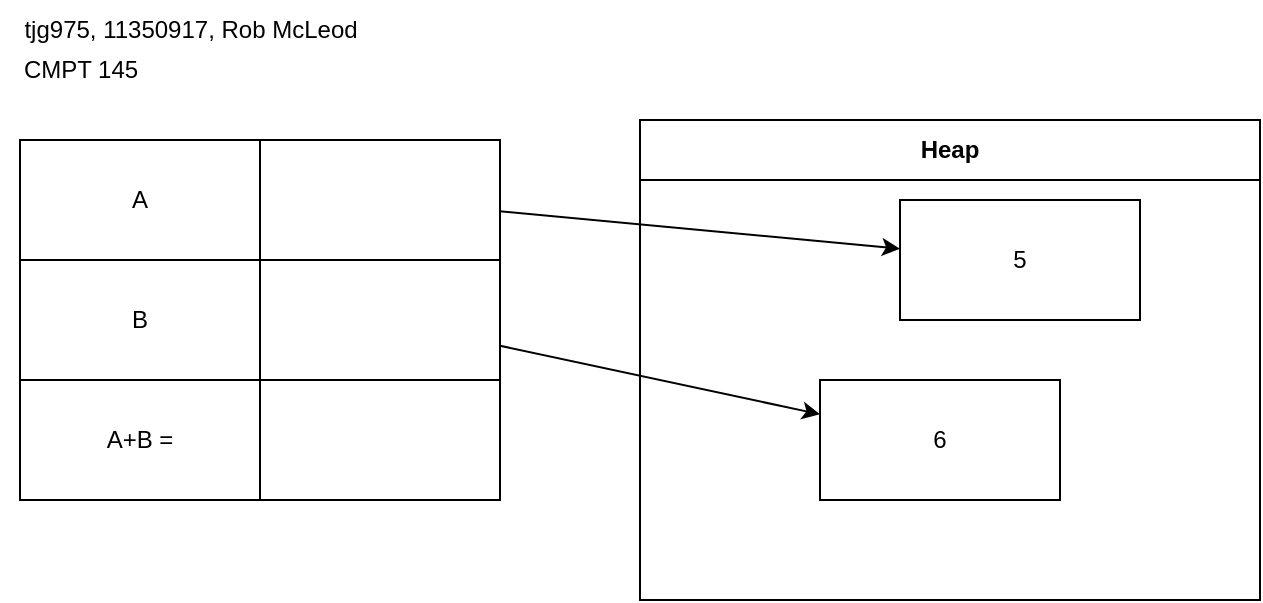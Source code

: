<mxfile version="26.0.7">
  <diagram id="C5RBs43oDa-KdzZeNtuy" name="Page-1">
    <mxGraphModel dx="880" dy="462" grid="1" gridSize="10" guides="1" tooltips="1" connect="1" arrows="1" fold="1" page="1" pageScale="1" pageWidth="827" pageHeight="1169" math="0" shadow="0">
      <root>
        <mxCell id="WIyWlLk6GJQsqaUBKTNV-0" />
        <mxCell id="WIyWlLk6GJQsqaUBKTNV-1" parent="WIyWlLk6GJQsqaUBKTNV-0" />
        <mxCell id="RgR2Y8-Cdhj5faz8Ajb0-22" value="tjg975, 11350917, Rob McLeod" style="text;html=1;align=center;verticalAlign=middle;resizable=0;points=[];autosize=1;strokeColor=none;fillColor=none;" parent="WIyWlLk6GJQsqaUBKTNV-1" vertex="1">
          <mxGeometry x="40" y="30" width="190" height="30" as="geometry" />
        </mxCell>
        <mxCell id="RgR2Y8-Cdhj5faz8Ajb0-24" value="CMPT 145 " style="text;html=1;align=center;verticalAlign=middle;resizable=0;points=[];autosize=1;strokeColor=none;fillColor=none;" parent="WIyWlLk6GJQsqaUBKTNV-1" vertex="1">
          <mxGeometry x="40" y="50" width="80" height="30" as="geometry" />
        </mxCell>
        <mxCell id="W8kDyET3JnNnROqAhcwf-0" value="&lt;div&gt;A&lt;/div&gt;" style="rounded=0;whiteSpace=wrap;html=1;" vertex="1" parent="WIyWlLk6GJQsqaUBKTNV-1">
          <mxGeometry x="50" y="100" width="120" height="60" as="geometry" />
        </mxCell>
        <mxCell id="W8kDyET3JnNnROqAhcwf-1" value="B" style="rounded=0;whiteSpace=wrap;html=1;" vertex="1" parent="WIyWlLk6GJQsqaUBKTNV-1">
          <mxGeometry x="50" y="160" width="120" height="60" as="geometry" />
        </mxCell>
        <mxCell id="W8kDyET3JnNnROqAhcwf-2" value="" style="rounded=0;whiteSpace=wrap;html=1;" vertex="1" parent="WIyWlLk6GJQsqaUBKTNV-1">
          <mxGeometry x="170" y="100" width="120" height="60" as="geometry" />
        </mxCell>
        <mxCell id="W8kDyET3JnNnROqAhcwf-3" value="" style="rounded=0;whiteSpace=wrap;html=1;" vertex="1" parent="WIyWlLk6GJQsqaUBKTNV-1">
          <mxGeometry x="170" y="160" width="120" height="60" as="geometry" />
        </mxCell>
        <mxCell id="W8kDyET3JnNnROqAhcwf-7" value="Heap" style="swimlane;whiteSpace=wrap;html=1;startSize=30;" vertex="1" parent="WIyWlLk6GJQsqaUBKTNV-1">
          <mxGeometry x="360" y="90" width="310" height="240" as="geometry" />
        </mxCell>
        <mxCell id="W8kDyET3JnNnROqAhcwf-4" value="&lt;div&gt;5&lt;/div&gt;" style="rounded=0;whiteSpace=wrap;html=1;" vertex="1" parent="W8kDyET3JnNnROqAhcwf-7">
          <mxGeometry x="130" y="40" width="120" height="60" as="geometry" />
        </mxCell>
        <mxCell id="W8kDyET3JnNnROqAhcwf-5" value="6" style="rounded=0;whiteSpace=wrap;html=1;" vertex="1" parent="W8kDyET3JnNnROqAhcwf-7">
          <mxGeometry x="90" y="130" width="120" height="60" as="geometry" />
        </mxCell>
        <mxCell id="W8kDyET3JnNnROqAhcwf-8" value="" style="endArrow=classic;html=1;rounded=0;" edge="1" parent="WIyWlLk6GJQsqaUBKTNV-1" source="W8kDyET3JnNnROqAhcwf-2" target="W8kDyET3JnNnROqAhcwf-4">
          <mxGeometry width="50" height="50" relative="1" as="geometry">
            <mxPoint x="390" y="270" as="sourcePoint" />
            <mxPoint x="440" y="220" as="targetPoint" />
          </mxGeometry>
        </mxCell>
        <mxCell id="W8kDyET3JnNnROqAhcwf-9" value="" style="endArrow=classic;html=1;rounded=0;" edge="1" parent="WIyWlLk6GJQsqaUBKTNV-1" source="W8kDyET3JnNnROqAhcwf-3" target="W8kDyET3JnNnROqAhcwf-5">
          <mxGeometry width="50" height="50" relative="1" as="geometry">
            <mxPoint x="390" y="270" as="sourcePoint" />
            <mxPoint x="440" y="220" as="targetPoint" />
          </mxGeometry>
        </mxCell>
        <mxCell id="W8kDyET3JnNnROqAhcwf-10" value="A+B =" style="rounded=0;whiteSpace=wrap;html=1;" vertex="1" parent="WIyWlLk6GJQsqaUBKTNV-1">
          <mxGeometry x="50" y="220" width="120" height="60" as="geometry" />
        </mxCell>
        <mxCell id="W8kDyET3JnNnROqAhcwf-11" value="" style="rounded=0;whiteSpace=wrap;html=1;" vertex="1" parent="WIyWlLk6GJQsqaUBKTNV-1">
          <mxGeometry x="170" y="220" width="120" height="60" as="geometry" />
        </mxCell>
      </root>
    </mxGraphModel>
  </diagram>
</mxfile>
